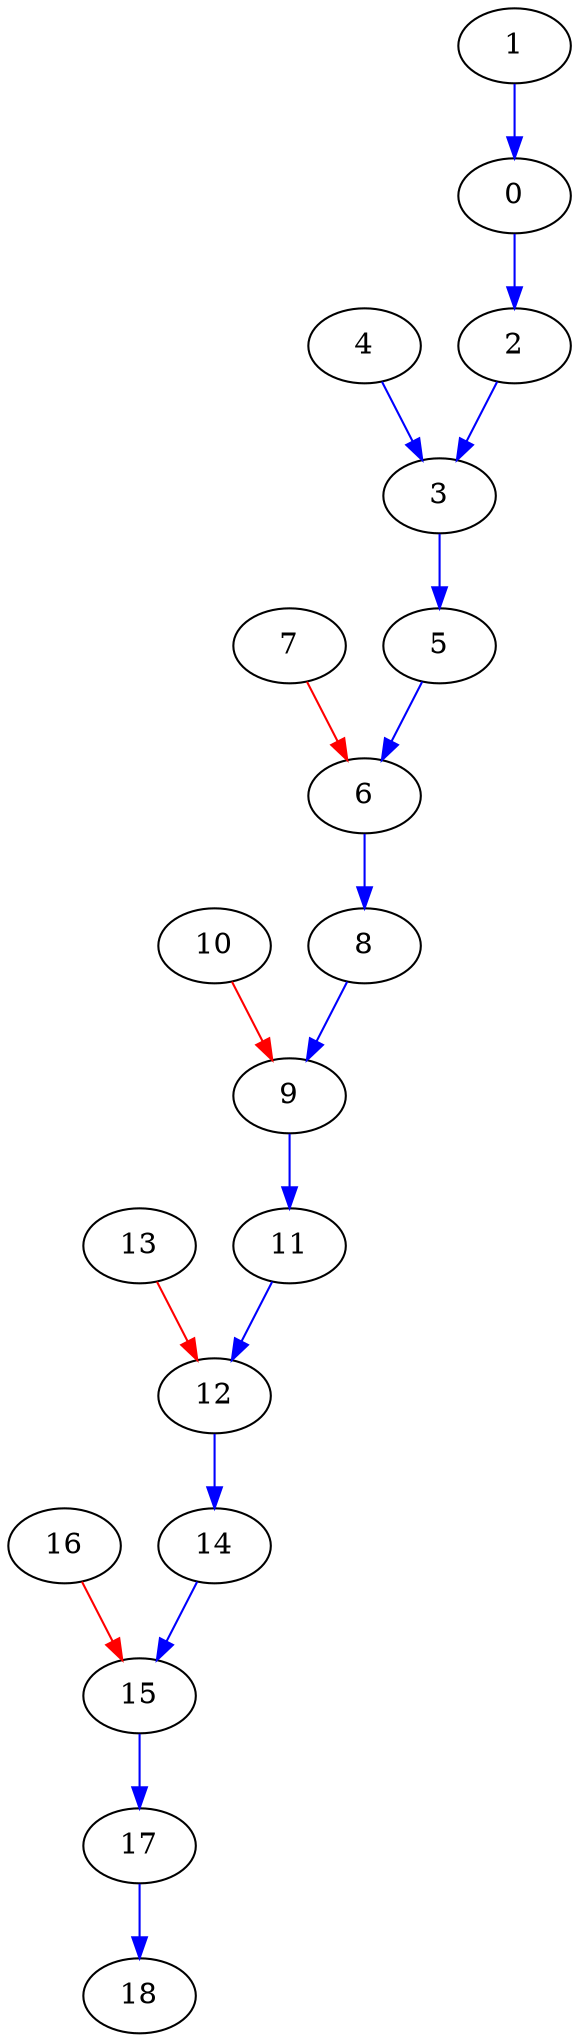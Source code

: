 digraph {
  0 [label="0", color=black];
  1 -> 0 [label="", color=blue];
  7 [label="7", color=black];
  14 [label="14", color=black];
  12 -> 14 [label="", color=blue];
  2 [label="2", color=black];
  0 -> 2 [label="", color=blue];
  9 [label="9", color=black];
  8 -> 9 [label="", color=blue];
  10 -> 9 [label="", color=red];
  16 [label="16", color=black];
  4 [label="4", color=black];
  11 [label="11", color=black];
  9 -> 11 [label="", color=blue];
  18 [label="18", color=black];
  17 -> 18 [label="", color=blue];
  6 [label="6", color=black];
  5 -> 6 [label="", color=blue];
  7 -> 6 [label="", color=red];
  13 [label="13", color=black];
  1 [label="1", color=black];
  8 [label="8", color=black];
  6 -> 8 [label="", color=blue];
  15 [label="15", color=black];
  14 -> 15 [label="", color=blue];
  16 -> 15 [label="", color=red];
  3 [label="3", color=black];
  2 -> 3 [label="", color=blue];
  4 -> 3 [label="", color=blue];
  10 [label="10", color=black];
  17 [label="17", color=black];
  15 -> 17 [label="", color=blue];
  5 [label="5", color=black];
  3 -> 5 [label="", color=blue];
  12 [label="12", color=black];
  11 -> 12 [label="", color=blue];
  13 -> 12 [label="", color=red];
}
